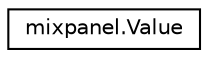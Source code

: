 digraph "Graphical Class Hierarchy"
{
 // INTERACTIVE_SVG=YES
  edge [fontname="Helvetica",fontsize="10",labelfontname="Helvetica",labelfontsize="10"];
  node [fontname="Helvetica",fontsize="10",shape=record];
  rankdir="LR";
  Node1 [label="mixpanel.Value",height=0.2,width=0.4,color="black", fillcolor="white", style="filled",URL="$classmixpanel_1_1_value.html",tooltip="A JavaScript/JSON Jelly Bean like value wrapper. It can hold dictionaries, arrays, strings, doubles, floats ints and bools. "];
}
